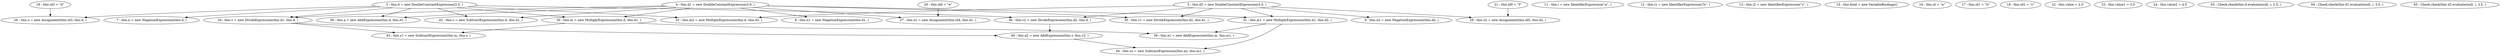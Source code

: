 digraph G {
"3 : this.d = new DoubleConstantExpression(2.5, )"
"3 : this.d = new DoubleConstantExpression(2.5, )" -> "30 : this.m = new MultiplyExpression(this.d, this.d1, )"
"3 : this.d = new DoubleConstantExpression(2.5, )" -> "34 : this.v = new DivideExpression(this.d1, this.d, )"
"3 : this.d = new DoubleConstantExpression(2.5, )" -> "36 : this.v2 = new DivideExpression(this.d2, this.d, )"
"3 : this.d = new DoubleConstantExpression(2.5, )" -> "38 : this.a = new AddExpression(this.d, this.d1, )"
"3 : this.d = new DoubleConstantExpression(2.5, )" -> "7 : this.n = new NegationExpression(this.d, )"
"3 : this.d = new DoubleConstantExpression(2.5, )" -> "26 : this.o = new Assignment(this.id3, this.d, )"
"3 : this.d = new DoubleConstantExpression(2.5, )" -> "42 : this.s = new SubtractExpression(this.d, this.d1, )"
"3 : this.d = new DoubleConstantExpression(2.5, )" -> "32 : this.m2 = new MultiplyExpression(this.d, this.d2, )"
"4 : this.d1 = new DoubleConstantExpression(3.0, )"
"4 : this.d1 = new DoubleConstantExpression(3.0, )" -> "30 : this.m = new MultiplyExpression(this.d, this.d1, )"
"4 : this.d1 = new DoubleConstantExpression(3.0, )" -> "27 : this.o1 = new Assignment(this.id4, this.d1, )"
"4 : this.d1 = new DoubleConstantExpression(3.0, )" -> "34 : this.v = new DivideExpression(this.d1, this.d, )"
"4 : this.d1 = new DoubleConstantExpression(3.0, )" -> "8 : this.n1 = new NegationExpression(this.d1, )"
"4 : this.d1 = new DoubleConstantExpression(3.0, )" -> "31 : this.m1 = new MultiplyExpression(this.d1, this.d2, )"
"4 : this.d1 = new DoubleConstantExpression(3.0, )" -> "38 : this.a = new AddExpression(this.d, this.d1, )"
"4 : this.d1 = new DoubleConstantExpression(3.0, )" -> "35 : this.v1 = new DivideExpression(this.d2, this.d1, )"
"4 : this.d1 = new DoubleConstantExpression(3.0, )" -> "42 : this.s = new SubtractExpression(this.d, this.d1, )"
"5 : this.d2 = new DoubleConstantExpression(3.5, )"
"5 : this.d2 = new DoubleConstantExpression(3.5, )" -> "31 : this.m1 = new MultiplyExpression(this.d1, this.d2, )"
"5 : this.d2 = new DoubleConstantExpression(3.5, )" -> "36 : this.v2 = new DivideExpression(this.d2, this.d, )"
"5 : this.d2 = new DoubleConstantExpression(3.5, )" -> "28 : this.o2 = new Assignment(this.id5, this.d2, )"
"5 : this.d2 = new DoubleConstantExpression(3.5, )" -> "9 : this.n2 = new NegationExpression(this.d2, )"
"5 : this.d2 = new DoubleConstantExpression(3.5, )" -> "35 : this.v1 = new DivideExpression(this.d2, this.d1, )"
"5 : this.d2 = new DoubleConstantExpression(3.5, )" -> "32 : this.m2 = new MultiplyExpression(this.d, this.d2, )"
"7 : this.n = new NegationExpression(this.d, )"
"8 : this.n1 = new NegationExpression(this.d1, )"
"9 : this.n2 = new NegationExpression(this.d2, )"
"11 : this.i = new IdentifierExpression(\"a\", )"
"12 : this.i1 = new IdentifierExpression(\"b\", )"
"13 : this.i2 = new IdentifierExpression(\"c\", )"
"15 : this.bind = new VariableBindings()"
"16 : this.id = \"a\""
"17 : this.id1 = \"b\""
"18 : this.id2 = \"c\""
"19 : this.id3 = \"d\""
"19 : this.id3 = \"d\"" -> "26 : this.o = new Assignment(this.id3, this.d, )"
"20 : this.id4 = \"e\""
"20 : this.id4 = \"e\"" -> "27 : this.o1 = new Assignment(this.id4, this.d1, )"
"21 : this.id5 = \"f\""
"21 : this.id5 = \"f\"" -> "28 : this.o2 = new Assignment(this.id5, this.d2, )"
"22 : this.value = 2.0"
"23 : this.value1 = 3.0"
"24 : this.value2 = 4.0"
"26 : this.o = new Assignment(this.id3, this.d, )"
"27 : this.o1 = new Assignment(this.id4, this.d1, )"
"28 : this.o2 = new Assignment(this.id5, this.d2, )"
"30 : this.m = new MultiplyExpression(this.d, this.d1, )"
"30 : this.m = new MultiplyExpression(this.d, this.d1, )" -> "39 : this.a1 = new AddExpression(this.m, this.m1, )"
"30 : this.m = new MultiplyExpression(this.d, this.d1, )" -> "43 : this.s1 = new SubtractExpression(this.m, this.v, )"
"31 : this.m1 = new MultiplyExpression(this.d1, this.d2, )"
"31 : this.m1 = new MultiplyExpression(this.d1, this.d2, )" -> "39 : this.a1 = new AddExpression(this.m, this.m1, )"
"31 : this.m1 = new MultiplyExpression(this.d1, this.d2, )" -> "44 : this.s2 = new SubtractExpression(this.a2, this.m1, )"
"32 : this.m2 = new MultiplyExpression(this.d, this.d2, )"
"34 : this.v = new DivideExpression(this.d1, this.d, )"
"34 : this.v = new DivideExpression(this.d1, this.d, )" -> "40 : this.a2 = new AddExpression(this.v, this.v2, )"
"34 : this.v = new DivideExpression(this.d1, this.d, )" -> "43 : this.s1 = new SubtractExpression(this.m, this.v, )"
"35 : this.v1 = new DivideExpression(this.d2, this.d1, )"
"36 : this.v2 = new DivideExpression(this.d2, this.d, )"
"36 : this.v2 = new DivideExpression(this.d2, this.d, )" -> "40 : this.a2 = new AddExpression(this.v, this.v2, )"
"38 : this.a = new AddExpression(this.d, this.d1, )"
"39 : this.a1 = new AddExpression(this.m, this.m1, )"
"40 : this.a2 = new AddExpression(this.v, this.v2, )"
"40 : this.a2 = new AddExpression(this.v, this.v2, )" -> "44 : this.s2 = new SubtractExpression(this.a2, this.m1, )"
"42 : this.s = new SubtractExpression(this.d, this.d1, )"
"43 : this.s1 = new SubtractExpression(this.m, this.v, )"
"44 : this.s2 = new SubtractExpression(this.a2, this.m1, )"
"63 : Check.check(this.d.evaluate(null, ), 2.5, )"
"64 : Check.check(this.d1.evaluate(null, ), 3.0, )"
"65 : Check.check(this.d2.evaluate(null, ), 3.5, )"
}